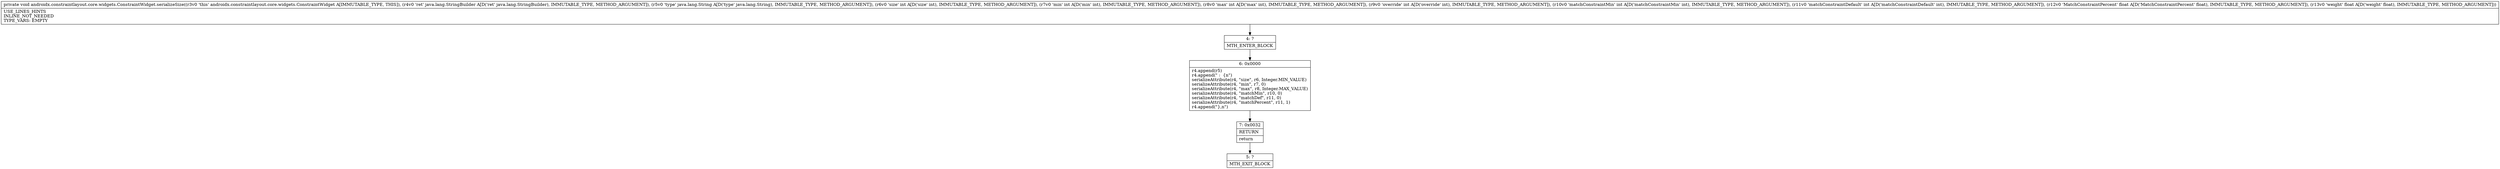 digraph "CFG forandroidx.constraintlayout.core.widgets.ConstraintWidget.serializeSize(Ljava\/lang\/StringBuilder;Ljava\/lang\/String;IIIIIIFF)V" {
Node_4 [shape=record,label="{4\:\ ?|MTH_ENTER_BLOCK\l}"];
Node_6 [shape=record,label="{6\:\ 0x0000|r4.append(r5)\lr4.append(\" :  \{n\")\lserializeAttribute(r4, \"size\", r6, Integer.MIN_VALUE)\lserializeAttribute(r4, \"min\", r7, 0)\lserializeAttribute(r4, \"max\", r8, Integer.MAX_VALUE)\lserializeAttribute(r4, \"matchMin\", r10, 0)\lserializeAttribute(r4, \"matchDef\", r11, 0)\lserializeAttribute(r4, \"matchPercent\", r11, 1)\lr4.append(\"\},n\")\l}"];
Node_7 [shape=record,label="{7\:\ 0x0032|RETURN\l|return\l}"];
Node_5 [shape=record,label="{5\:\ ?|MTH_EXIT_BLOCK\l}"];
MethodNode[shape=record,label="{private void androidx.constraintlayout.core.widgets.ConstraintWidget.serializeSize((r3v0 'this' androidx.constraintlayout.core.widgets.ConstraintWidget A[IMMUTABLE_TYPE, THIS]), (r4v0 'ret' java.lang.StringBuilder A[D('ret' java.lang.StringBuilder), IMMUTABLE_TYPE, METHOD_ARGUMENT]), (r5v0 'type' java.lang.String A[D('type' java.lang.String), IMMUTABLE_TYPE, METHOD_ARGUMENT]), (r6v0 'size' int A[D('size' int), IMMUTABLE_TYPE, METHOD_ARGUMENT]), (r7v0 'min' int A[D('min' int), IMMUTABLE_TYPE, METHOD_ARGUMENT]), (r8v0 'max' int A[D('max' int), IMMUTABLE_TYPE, METHOD_ARGUMENT]), (r9v0 'override' int A[D('override' int), IMMUTABLE_TYPE, METHOD_ARGUMENT]), (r10v0 'matchConstraintMin' int A[D('matchConstraintMin' int), IMMUTABLE_TYPE, METHOD_ARGUMENT]), (r11v0 'matchConstraintDefault' int A[D('matchConstraintDefault' int), IMMUTABLE_TYPE, METHOD_ARGUMENT]), (r12v0 'MatchConstraintPercent' float A[D('MatchConstraintPercent' float), IMMUTABLE_TYPE, METHOD_ARGUMENT]), (r13v0 'weight' float A[D('weight' float), IMMUTABLE_TYPE, METHOD_ARGUMENT]))  | USE_LINES_HINTS\lINLINE_NOT_NEEDED\lTYPE_VARS: EMPTY\l}"];
MethodNode -> Node_4;Node_4 -> Node_6;
Node_6 -> Node_7;
Node_7 -> Node_5;
}

